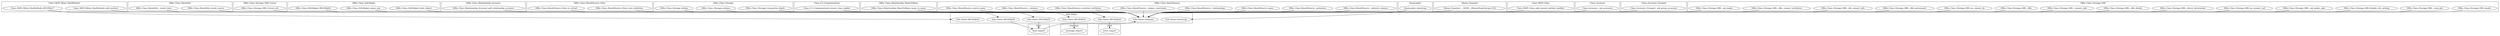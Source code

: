 digraph {
graph [overlap=false]
subgraph cluster_Class_MOP_Mixin_HasMethods {
	label="Class::MOP::Mixin::HasMethods";
	"Class::MOP::Mixin::HasMethods::BEGIN@17";
	"Class::MOP::Mixin::HasMethods::add_method";
}
subgraph cluster_DBIx_Class_ResultSet {
	label="DBIx::Class::ResultSet";
	"DBIx::Class::ResultSet::result_source";
	"DBIx::Class::ResultSet::_result_class";
}
subgraph cluster_DBIx_Class_Storage_DBI_Cursor {
	label="DBIx::Class::Storage::DBI::Cursor";
	"DBIx::Class::Storage::DBI::Cursor::sth";
}
subgraph cluster_DBIx_Class_SQLMaker {
	label="DBIx::Class::SQLMaker";
	"DBIx::Class::SQLMaker::name_sep";
	"DBIx::Class::SQLMaker::BEGIN@64";
	"DBIx::Class::SQLMaker::limit_dialect";
}
subgraph cluster_DBIx_Class_Relationship_Accessor {
	label="DBIx::Class::Relationship::Accessor";
	"DBIx::Class::Relationship::Accessor::add_relationship_accessor";
}
subgraph cluster_base {
	label="base";
	"base::import";
}
subgraph cluster_DBIx_Class_ResultSource_View {
	label="DBIx::Class::ResultSource::View";
	"DBIx::Class::ResultSource::View::view_definition";
	"DBIx::Class::ResultSource::View::is_virtual";
}
subgraph cluster_DBIx_Class_Storage {
	label="DBIx::Class::Storage";
	"DBIx::Class::Storage::schema";
	"DBIx::Class::Storage::debug";
	"DBIx::Class::Storage::transaction_depth";
}
subgraph cluster_Class_C3_Componentised {
	label="Class::C3::Componentised";
	"Class::C3::Componentised::ensure_class_loaded";
}
subgraph cluster_DBIx_Class_Relationship_ManyToMany {
	label="DBIx::Class::Relationship::ManyToMany";
	"DBIx::Class::Relationship::ManyToMany::many_to_many";
}
subgraph cluster_DBIx_Class_ResultSource {
	label="DBIx::Class::ResultSource";
	"DBIx::Class::ResultSource::_unique_constraints";
	"DBIx::Class::ResultSource::resultset_attributes";
	"DBIx::Class::ResultSource::_columns";
	"DBIx::Class::ResultSource::source_name";
	"DBIx::Class::ResultSource::_ordered_columns";
	"DBIx::Class::ResultSource::_primaries";
	"DBIx::Class::ResultSource::name";
	"DBIx::Class::ResultSource::_relationships";
}
subgraph cluster_DynaLoader {
	label="DynaLoader";
	"DynaLoader::bootstrap";
}
subgraph cluster_warnings {
	label="warnings";
	"warnings::import";
}
subgraph cluster_Moose_Exporter {
	label="Moose::Exporter";
	"Moose::Exporter::__ANON__[Moose/Exporter.pm:352]";
}
subgraph cluster_Sub_Name {
	label="Sub::Name";
	"Sub::Name::BEGIN@45";
	"Sub::Name::subname";
	"Sub::Name::BEGIN@44";
	"Sub::Name::BEGIN@42";
	"Sub::Name::bootstrap";
	"Sub::Name::BEGIN@49";
	"Sub::Name::BEGIN@50";
}
subgraph cluster_strict {
	label="strict";
	"strict::import";
}
subgraph cluster_Class_MOP_Class {
	label="Class::MOP::Class";
	"Class::MOP::Class::add_around_method_modifier";
}
subgraph cluster_Class_Accessor {
	label="Class::Accessor";
	"Class::Accessor::_mk_accessors";
}
subgraph cluster_Class_Accessor_Grouped {
	label="Class::Accessor::Grouped";
	"Class::Accessor::Grouped::_mk_group_accessors";
}
subgraph cluster_DBIx_Class_Storage_DBI {
	label="DBIx::Class::Storage::DBI";
	"DBIx::Class::Storage::DBI::on_connect_call";
	"DBIx::Class::Storage::DBI::_driver_determined";
	"DBIx::Class::Storage::DBI::_dbh_details";
	"DBIx::Class::Storage::DBI::_connect_info";
	"DBIx::Class::Storage::DBI::_dbh";
	"DBIx::Class::Storage::DBI::on_connect_do";
	"DBIx::Class::Storage::DBI::_dbh_autocommit";
	"DBIx::Class::Storage::DBI::_dbi_connect_info";
	"DBIx::Class::Storage::DBI::_dbic_connect_attributes";
	"DBIx::Class::Storage::DBI::_sql_maker";
	"DBIx::Class::Storage::DBI::unsafe";
	"DBIx::Class::Storage::DBI::_conn_pid";
	"DBIx::Class::Storage::DBI::disable_sth_caching";
	"DBIx::Class::Storage::DBI::_sql_maker_opts";
}
"Class::MOP::Mixin::HasMethods::BEGIN@17" -> "Sub::Name::BEGIN@44";
"Class::MOP::Mixin::HasMethods::BEGIN@17" -> "Sub::Name::BEGIN@50";
"Sub::Name::BEGIN@49" -> "base::import";
"Sub::Name::BEGIN@50" -> "base::import";
"Sub::Name::BEGIN@45" -> "warnings::import";
"Class::MOP::Mixin::HasMethods::BEGIN@17" -> "Sub::Name::BEGIN@45";
"Sub::Name::BEGIN@44" -> "strict::import";
"DBIx::Class::Relationship::ManyToMany::many_to_many" -> "Sub::Name::subname";
"Class::Accessor::Grouped::_mk_group_accessors" -> "Sub::Name::subname";
"DBIx::Class::Storage::debug" -> "Sub::Name::subname";
"DBIx::Class::ResultSource::_relationships" -> "Sub::Name::subname";
"DBIx::Class::Storage::DBI::on_connect_do" -> "Sub::Name::subname";
"DBIx::Class::Storage::DBI::_dbh_autocommit" -> "Sub::Name::subname";
"DBIx::Class::Storage::DBI::_dbic_connect_attributes" -> "Sub::Name::subname";
"DBIx::Class::Storage::DBI::Cursor::sth" -> "Sub::Name::subname";
"DBIx::Class::SQLMaker::limit_dialect" -> "Sub::Name::subname";
"DBIx::Class::ResultSource::_primaries" -> "Sub::Name::subname";
"DBIx::Class::ResultSource::_ordered_columns" -> "Sub::Name::subname";
"DBIx::Class::Storage::DBI::_connect_info" -> "Sub::Name::subname";
"DBIx::Class::ResultSet::_result_class" -> "Sub::Name::subname";
"DBIx::Class::ResultSource::resultset_attributes" -> "Sub::Name::subname";
"DBIx::Class::ResultSource::source_name" -> "Sub::Name::subname";
"DBIx::Class::Storage::DBI::unsafe" -> "Sub::Name::subname";
"DBIx::Class::Storage::schema" -> "Sub::Name::subname";
"DBIx::Class::ResultSource::_columns" -> "Sub::Name::subname";
"DBIx::Class::Storage::DBI::disable_sth_caching" -> "Sub::Name::subname";
"DBIx::Class::Storage::DBI::_sql_maker_opts" -> "Sub::Name::subname";
"DBIx::Class::Storage::DBI::_driver_determined" -> "Sub::Name::subname";
"DBIx::Class::SQLMaker::BEGIN@64" -> "Sub::Name::subname";
"DBIx::Class::ResultSource::View::view_definition" -> "Sub::Name::subname";
"base::import" -> "Sub::Name::subname";
"DBIx::Class::Storage::transaction_depth" -> "Sub::Name::subname";
"DBIx::Class::SQLMaker::name_sep" -> "Sub::Name::subname";
"Moose::Exporter::__ANON__[Moose/Exporter.pm:352]" -> "Sub::Name::subname";
"DBIx::Class::Storage::DBI::_dbh" -> "Sub::Name::subname";
"DBIx::Class::ResultSet::result_source" -> "Sub::Name::subname";
"Class::C3::Componentised::ensure_class_loaded" -> "Sub::Name::subname";
"DBIx::Class::ResultSource::View::is_virtual" -> "Sub::Name::subname";
"DBIx::Class::Storage::DBI::on_connect_call" -> "Sub::Name::subname";
"Class::MOP::Class::add_around_method_modifier" -> "Sub::Name::subname";
"DBIx::Class::Storage::DBI::_dbh_details" -> "Sub::Name::subname";
"DBIx::Class::Relationship::Accessor::add_relationship_accessor" -> "Sub::Name::subname";
"DBIx::Class::ResultSource::_unique_constraints" -> "Sub::Name::subname";
"Class::MOP::Mixin::HasMethods::add_method" -> "Sub::Name::subname";
"DBIx::Class::Storage::DBI::_dbi_connect_info" -> "Sub::Name::subname";
"DBIx::Class::Storage::DBI::_sql_maker" -> "Sub::Name::subname";
"DBIx::Class::Storage::DBI::_conn_pid" -> "Sub::Name::subname";
"DBIx::Class::ResultSource::name" -> "Sub::Name::subname";
"Class::Accessor::_mk_accessors" -> "Sub::Name::subname";
"Class::MOP::Mixin::HasMethods::BEGIN@17" -> "Sub::Name::BEGIN@49";
"Class::MOP::Mixin::HasMethods::BEGIN@17" -> "Sub::Name::BEGIN@42";
"DynaLoader::bootstrap" -> "Sub::Name::bootstrap";
}
